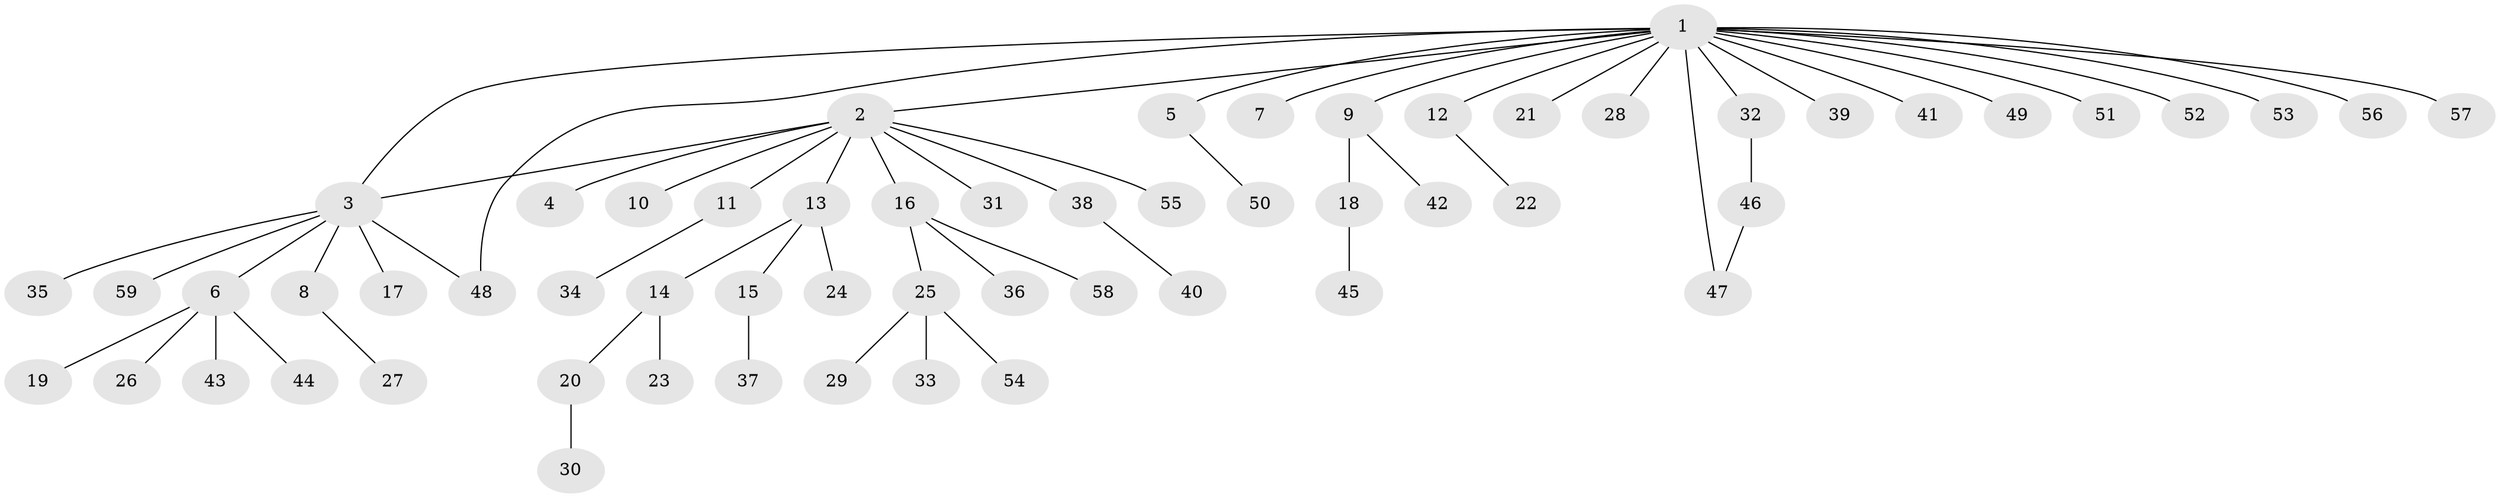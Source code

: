 // Generated by graph-tools (version 1.1) at 2025/35/03/09/25 02:35:49]
// undirected, 59 vertices, 61 edges
graph export_dot {
graph [start="1"]
  node [color=gray90,style=filled];
  1;
  2;
  3;
  4;
  5;
  6;
  7;
  8;
  9;
  10;
  11;
  12;
  13;
  14;
  15;
  16;
  17;
  18;
  19;
  20;
  21;
  22;
  23;
  24;
  25;
  26;
  27;
  28;
  29;
  30;
  31;
  32;
  33;
  34;
  35;
  36;
  37;
  38;
  39;
  40;
  41;
  42;
  43;
  44;
  45;
  46;
  47;
  48;
  49;
  50;
  51;
  52;
  53;
  54;
  55;
  56;
  57;
  58;
  59;
  1 -- 2;
  1 -- 3;
  1 -- 5;
  1 -- 7;
  1 -- 9;
  1 -- 12;
  1 -- 21;
  1 -- 28;
  1 -- 32;
  1 -- 39;
  1 -- 41;
  1 -- 47;
  1 -- 48;
  1 -- 49;
  1 -- 51;
  1 -- 52;
  1 -- 53;
  1 -- 56;
  1 -- 57;
  2 -- 3;
  2 -- 4;
  2 -- 10;
  2 -- 11;
  2 -- 13;
  2 -- 16;
  2 -- 31;
  2 -- 38;
  2 -- 55;
  3 -- 6;
  3 -- 8;
  3 -- 17;
  3 -- 35;
  3 -- 48;
  3 -- 59;
  5 -- 50;
  6 -- 19;
  6 -- 26;
  6 -- 43;
  6 -- 44;
  8 -- 27;
  9 -- 18;
  9 -- 42;
  11 -- 34;
  12 -- 22;
  13 -- 14;
  13 -- 15;
  13 -- 24;
  14 -- 20;
  14 -- 23;
  15 -- 37;
  16 -- 25;
  16 -- 36;
  16 -- 58;
  18 -- 45;
  20 -- 30;
  25 -- 29;
  25 -- 33;
  25 -- 54;
  32 -- 46;
  38 -- 40;
  46 -- 47;
}
